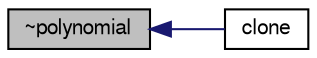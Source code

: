 digraph "~polynomial"
{
  bgcolor="transparent";
  edge [fontname="FreeSans",fontsize="10",labelfontname="FreeSans",labelfontsize="10"];
  node [fontname="FreeSans",fontsize="10",shape=record];
  rankdir="LR";
  Node359 [label="~polynomial",height=0.2,width=0.4,color="black", fillcolor="grey75", style="filled", fontcolor="black"];
  Node359 -> Node360 [dir="back",color="midnightblue",fontsize="10",style="solid",fontname="FreeSans"];
  Node360 [label="clone",height=0.2,width=0.4,color="black",URL="$a27666.html#a6967b51566623d78fcff96b39cfd27fd",tooltip="Construct and return a clone. "];
}
